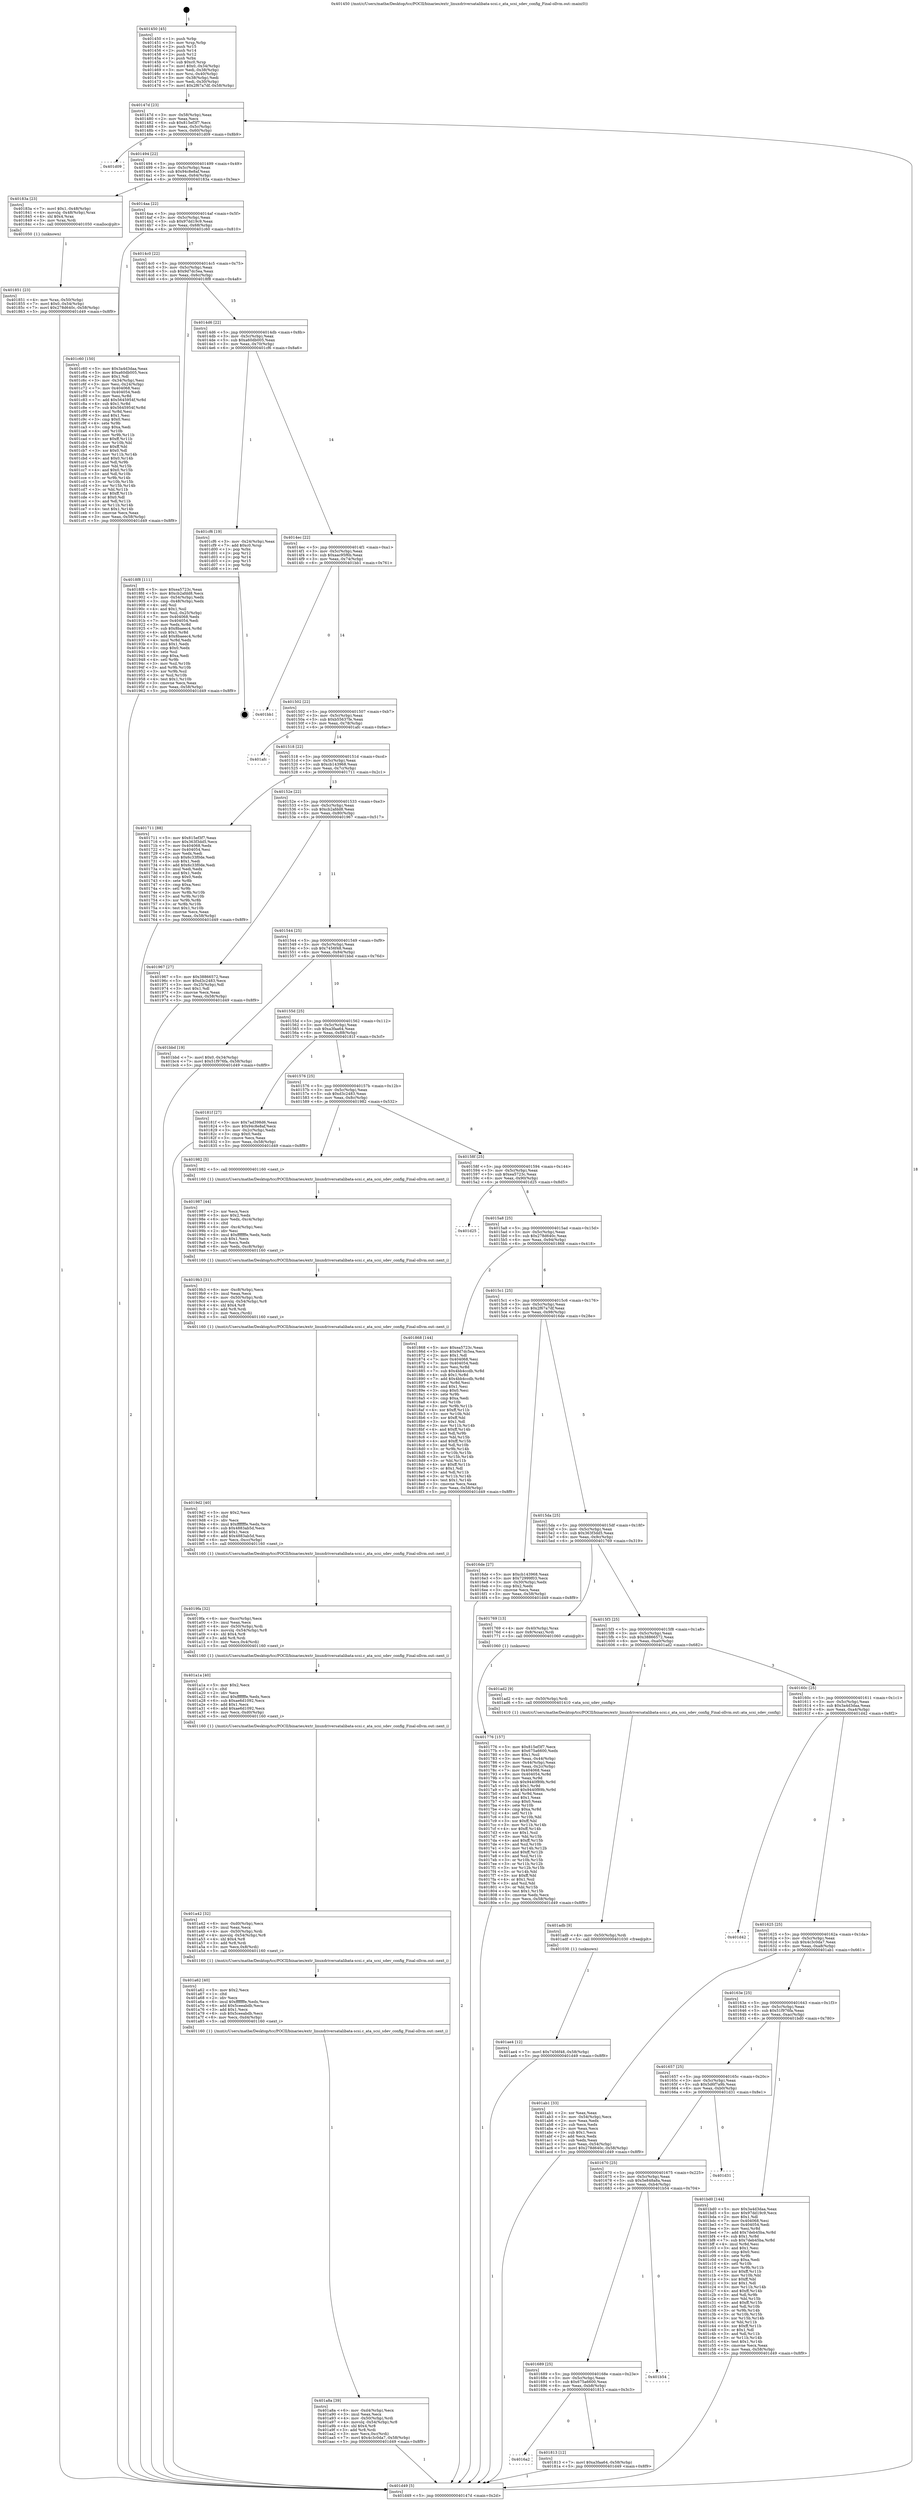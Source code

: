 digraph "0x401450" {
  label = "0x401450 (/mnt/c/Users/mathe/Desktop/tcc/POCII/binaries/extr_linuxdriversatalibata-scsi.c_ata_scsi_sdev_config_Final-ollvm.out::main(0))"
  labelloc = "t"
  node[shape=record]

  Entry [label="",width=0.3,height=0.3,shape=circle,fillcolor=black,style=filled]
  "0x40147d" [label="{
     0x40147d [23]\l
     | [instrs]\l
     &nbsp;&nbsp;0x40147d \<+3\>: mov -0x58(%rbp),%eax\l
     &nbsp;&nbsp;0x401480 \<+2\>: mov %eax,%ecx\l
     &nbsp;&nbsp;0x401482 \<+6\>: sub $0x815ef3f7,%ecx\l
     &nbsp;&nbsp;0x401488 \<+3\>: mov %eax,-0x5c(%rbp)\l
     &nbsp;&nbsp;0x40148b \<+3\>: mov %ecx,-0x60(%rbp)\l
     &nbsp;&nbsp;0x40148e \<+6\>: je 0000000000401d09 \<main+0x8b9\>\l
  }"]
  "0x401d09" [label="{
     0x401d09\l
  }", style=dashed]
  "0x401494" [label="{
     0x401494 [22]\l
     | [instrs]\l
     &nbsp;&nbsp;0x401494 \<+5\>: jmp 0000000000401499 \<main+0x49\>\l
     &nbsp;&nbsp;0x401499 \<+3\>: mov -0x5c(%rbp),%eax\l
     &nbsp;&nbsp;0x40149c \<+5\>: sub $0x94c8e8af,%eax\l
     &nbsp;&nbsp;0x4014a1 \<+3\>: mov %eax,-0x64(%rbp)\l
     &nbsp;&nbsp;0x4014a4 \<+6\>: je 000000000040183a \<main+0x3ea\>\l
  }"]
  Exit [label="",width=0.3,height=0.3,shape=circle,fillcolor=black,style=filled,peripheries=2]
  "0x40183a" [label="{
     0x40183a [23]\l
     | [instrs]\l
     &nbsp;&nbsp;0x40183a \<+7\>: movl $0x1,-0x48(%rbp)\l
     &nbsp;&nbsp;0x401841 \<+4\>: movslq -0x48(%rbp),%rax\l
     &nbsp;&nbsp;0x401845 \<+4\>: shl $0x4,%rax\l
     &nbsp;&nbsp;0x401849 \<+3\>: mov %rax,%rdi\l
     &nbsp;&nbsp;0x40184c \<+5\>: call 0000000000401050 \<malloc@plt\>\l
     | [calls]\l
     &nbsp;&nbsp;0x401050 \{1\} (unknown)\l
  }"]
  "0x4014aa" [label="{
     0x4014aa [22]\l
     | [instrs]\l
     &nbsp;&nbsp;0x4014aa \<+5\>: jmp 00000000004014af \<main+0x5f\>\l
     &nbsp;&nbsp;0x4014af \<+3\>: mov -0x5c(%rbp),%eax\l
     &nbsp;&nbsp;0x4014b2 \<+5\>: sub $0x97dd19c9,%eax\l
     &nbsp;&nbsp;0x4014b7 \<+3\>: mov %eax,-0x68(%rbp)\l
     &nbsp;&nbsp;0x4014ba \<+6\>: je 0000000000401c60 \<main+0x810\>\l
  }"]
  "0x401ae4" [label="{
     0x401ae4 [12]\l
     | [instrs]\l
     &nbsp;&nbsp;0x401ae4 \<+7\>: movl $0x7456f48,-0x58(%rbp)\l
     &nbsp;&nbsp;0x401aeb \<+5\>: jmp 0000000000401d49 \<main+0x8f9\>\l
  }"]
  "0x401c60" [label="{
     0x401c60 [150]\l
     | [instrs]\l
     &nbsp;&nbsp;0x401c60 \<+5\>: mov $0x3a4d3daa,%eax\l
     &nbsp;&nbsp;0x401c65 \<+5\>: mov $0xa60db005,%ecx\l
     &nbsp;&nbsp;0x401c6a \<+2\>: mov $0x1,%dl\l
     &nbsp;&nbsp;0x401c6c \<+3\>: mov -0x34(%rbp),%esi\l
     &nbsp;&nbsp;0x401c6f \<+3\>: mov %esi,-0x24(%rbp)\l
     &nbsp;&nbsp;0x401c72 \<+7\>: mov 0x404068,%esi\l
     &nbsp;&nbsp;0x401c79 \<+7\>: mov 0x404054,%edi\l
     &nbsp;&nbsp;0x401c80 \<+3\>: mov %esi,%r8d\l
     &nbsp;&nbsp;0x401c83 \<+7\>: add $0x5645954f,%r8d\l
     &nbsp;&nbsp;0x401c8a \<+4\>: sub $0x1,%r8d\l
     &nbsp;&nbsp;0x401c8e \<+7\>: sub $0x5645954f,%r8d\l
     &nbsp;&nbsp;0x401c95 \<+4\>: imul %r8d,%esi\l
     &nbsp;&nbsp;0x401c99 \<+3\>: and $0x1,%esi\l
     &nbsp;&nbsp;0x401c9c \<+3\>: cmp $0x0,%esi\l
     &nbsp;&nbsp;0x401c9f \<+4\>: sete %r9b\l
     &nbsp;&nbsp;0x401ca3 \<+3\>: cmp $0xa,%edi\l
     &nbsp;&nbsp;0x401ca6 \<+4\>: setl %r10b\l
     &nbsp;&nbsp;0x401caa \<+3\>: mov %r9b,%r11b\l
     &nbsp;&nbsp;0x401cad \<+4\>: xor $0xff,%r11b\l
     &nbsp;&nbsp;0x401cb1 \<+3\>: mov %r10b,%bl\l
     &nbsp;&nbsp;0x401cb4 \<+3\>: xor $0xff,%bl\l
     &nbsp;&nbsp;0x401cb7 \<+3\>: xor $0x0,%dl\l
     &nbsp;&nbsp;0x401cba \<+3\>: mov %r11b,%r14b\l
     &nbsp;&nbsp;0x401cbd \<+4\>: and $0x0,%r14b\l
     &nbsp;&nbsp;0x401cc1 \<+3\>: and %dl,%r9b\l
     &nbsp;&nbsp;0x401cc4 \<+3\>: mov %bl,%r15b\l
     &nbsp;&nbsp;0x401cc7 \<+4\>: and $0x0,%r15b\l
     &nbsp;&nbsp;0x401ccb \<+3\>: and %dl,%r10b\l
     &nbsp;&nbsp;0x401cce \<+3\>: or %r9b,%r14b\l
     &nbsp;&nbsp;0x401cd1 \<+3\>: or %r10b,%r15b\l
     &nbsp;&nbsp;0x401cd4 \<+3\>: xor %r15b,%r14b\l
     &nbsp;&nbsp;0x401cd7 \<+3\>: or %bl,%r11b\l
     &nbsp;&nbsp;0x401cda \<+4\>: xor $0xff,%r11b\l
     &nbsp;&nbsp;0x401cde \<+3\>: or $0x0,%dl\l
     &nbsp;&nbsp;0x401ce1 \<+3\>: and %dl,%r11b\l
     &nbsp;&nbsp;0x401ce4 \<+3\>: or %r11b,%r14b\l
     &nbsp;&nbsp;0x401ce7 \<+4\>: test $0x1,%r14b\l
     &nbsp;&nbsp;0x401ceb \<+3\>: cmovne %ecx,%eax\l
     &nbsp;&nbsp;0x401cee \<+3\>: mov %eax,-0x58(%rbp)\l
     &nbsp;&nbsp;0x401cf1 \<+5\>: jmp 0000000000401d49 \<main+0x8f9\>\l
  }"]
  "0x4014c0" [label="{
     0x4014c0 [22]\l
     | [instrs]\l
     &nbsp;&nbsp;0x4014c0 \<+5\>: jmp 00000000004014c5 \<main+0x75\>\l
     &nbsp;&nbsp;0x4014c5 \<+3\>: mov -0x5c(%rbp),%eax\l
     &nbsp;&nbsp;0x4014c8 \<+5\>: sub $0x9d7dc5ea,%eax\l
     &nbsp;&nbsp;0x4014cd \<+3\>: mov %eax,-0x6c(%rbp)\l
     &nbsp;&nbsp;0x4014d0 \<+6\>: je 00000000004018f8 \<main+0x4a8\>\l
  }"]
  "0x401adb" [label="{
     0x401adb [9]\l
     | [instrs]\l
     &nbsp;&nbsp;0x401adb \<+4\>: mov -0x50(%rbp),%rdi\l
     &nbsp;&nbsp;0x401adf \<+5\>: call 0000000000401030 \<free@plt\>\l
     | [calls]\l
     &nbsp;&nbsp;0x401030 \{1\} (unknown)\l
  }"]
  "0x4018f8" [label="{
     0x4018f8 [111]\l
     | [instrs]\l
     &nbsp;&nbsp;0x4018f8 \<+5\>: mov $0xea5723c,%eax\l
     &nbsp;&nbsp;0x4018fd \<+5\>: mov $0xcb2afdd8,%ecx\l
     &nbsp;&nbsp;0x401902 \<+3\>: mov -0x54(%rbp),%edx\l
     &nbsp;&nbsp;0x401905 \<+3\>: cmp -0x48(%rbp),%edx\l
     &nbsp;&nbsp;0x401908 \<+4\>: setl %sil\l
     &nbsp;&nbsp;0x40190c \<+4\>: and $0x1,%sil\l
     &nbsp;&nbsp;0x401910 \<+4\>: mov %sil,-0x25(%rbp)\l
     &nbsp;&nbsp;0x401914 \<+7\>: mov 0x404068,%edx\l
     &nbsp;&nbsp;0x40191b \<+7\>: mov 0x404054,%edi\l
     &nbsp;&nbsp;0x401922 \<+3\>: mov %edx,%r8d\l
     &nbsp;&nbsp;0x401925 \<+7\>: sub $0x8baeec4,%r8d\l
     &nbsp;&nbsp;0x40192c \<+4\>: sub $0x1,%r8d\l
     &nbsp;&nbsp;0x401930 \<+7\>: add $0x8baeec4,%r8d\l
     &nbsp;&nbsp;0x401937 \<+4\>: imul %r8d,%edx\l
     &nbsp;&nbsp;0x40193b \<+3\>: and $0x1,%edx\l
     &nbsp;&nbsp;0x40193e \<+3\>: cmp $0x0,%edx\l
     &nbsp;&nbsp;0x401941 \<+4\>: sete %sil\l
     &nbsp;&nbsp;0x401945 \<+3\>: cmp $0xa,%edi\l
     &nbsp;&nbsp;0x401948 \<+4\>: setl %r9b\l
     &nbsp;&nbsp;0x40194c \<+3\>: mov %sil,%r10b\l
     &nbsp;&nbsp;0x40194f \<+3\>: and %r9b,%r10b\l
     &nbsp;&nbsp;0x401952 \<+3\>: xor %r9b,%sil\l
     &nbsp;&nbsp;0x401955 \<+3\>: or %sil,%r10b\l
     &nbsp;&nbsp;0x401958 \<+4\>: test $0x1,%r10b\l
     &nbsp;&nbsp;0x40195c \<+3\>: cmovne %ecx,%eax\l
     &nbsp;&nbsp;0x40195f \<+3\>: mov %eax,-0x58(%rbp)\l
     &nbsp;&nbsp;0x401962 \<+5\>: jmp 0000000000401d49 \<main+0x8f9\>\l
  }"]
  "0x4014d6" [label="{
     0x4014d6 [22]\l
     | [instrs]\l
     &nbsp;&nbsp;0x4014d6 \<+5\>: jmp 00000000004014db \<main+0x8b\>\l
     &nbsp;&nbsp;0x4014db \<+3\>: mov -0x5c(%rbp),%eax\l
     &nbsp;&nbsp;0x4014de \<+5\>: sub $0xa60db005,%eax\l
     &nbsp;&nbsp;0x4014e3 \<+3\>: mov %eax,-0x70(%rbp)\l
     &nbsp;&nbsp;0x4014e6 \<+6\>: je 0000000000401cf6 \<main+0x8a6\>\l
  }"]
  "0x401a8a" [label="{
     0x401a8a [39]\l
     | [instrs]\l
     &nbsp;&nbsp;0x401a8a \<+6\>: mov -0xd4(%rbp),%ecx\l
     &nbsp;&nbsp;0x401a90 \<+3\>: imul %eax,%ecx\l
     &nbsp;&nbsp;0x401a93 \<+4\>: mov -0x50(%rbp),%rdi\l
     &nbsp;&nbsp;0x401a97 \<+4\>: movslq -0x54(%rbp),%r8\l
     &nbsp;&nbsp;0x401a9b \<+4\>: shl $0x4,%r8\l
     &nbsp;&nbsp;0x401a9f \<+3\>: add %r8,%rdi\l
     &nbsp;&nbsp;0x401aa2 \<+3\>: mov %ecx,0xc(%rdi)\l
     &nbsp;&nbsp;0x401aa5 \<+7\>: movl $0x4c3c0da7,-0x58(%rbp)\l
     &nbsp;&nbsp;0x401aac \<+5\>: jmp 0000000000401d49 \<main+0x8f9\>\l
  }"]
  "0x401cf6" [label="{
     0x401cf6 [19]\l
     | [instrs]\l
     &nbsp;&nbsp;0x401cf6 \<+3\>: mov -0x24(%rbp),%eax\l
     &nbsp;&nbsp;0x401cf9 \<+7\>: add $0xc0,%rsp\l
     &nbsp;&nbsp;0x401d00 \<+1\>: pop %rbx\l
     &nbsp;&nbsp;0x401d01 \<+2\>: pop %r12\l
     &nbsp;&nbsp;0x401d03 \<+2\>: pop %r14\l
     &nbsp;&nbsp;0x401d05 \<+2\>: pop %r15\l
     &nbsp;&nbsp;0x401d07 \<+1\>: pop %rbp\l
     &nbsp;&nbsp;0x401d08 \<+1\>: ret\l
  }"]
  "0x4014ec" [label="{
     0x4014ec [22]\l
     | [instrs]\l
     &nbsp;&nbsp;0x4014ec \<+5\>: jmp 00000000004014f1 \<main+0xa1\>\l
     &nbsp;&nbsp;0x4014f1 \<+3\>: mov -0x5c(%rbp),%eax\l
     &nbsp;&nbsp;0x4014f4 \<+5\>: sub $0xaac95f6b,%eax\l
     &nbsp;&nbsp;0x4014f9 \<+3\>: mov %eax,-0x74(%rbp)\l
     &nbsp;&nbsp;0x4014fc \<+6\>: je 0000000000401bb1 \<main+0x761\>\l
  }"]
  "0x401a62" [label="{
     0x401a62 [40]\l
     | [instrs]\l
     &nbsp;&nbsp;0x401a62 \<+5\>: mov $0x2,%ecx\l
     &nbsp;&nbsp;0x401a67 \<+1\>: cltd\l
     &nbsp;&nbsp;0x401a68 \<+2\>: idiv %ecx\l
     &nbsp;&nbsp;0x401a6a \<+6\>: imul $0xfffffffe,%edx,%ecx\l
     &nbsp;&nbsp;0x401a70 \<+6\>: add $0x5ceeabdb,%ecx\l
     &nbsp;&nbsp;0x401a76 \<+3\>: add $0x1,%ecx\l
     &nbsp;&nbsp;0x401a79 \<+6\>: sub $0x5ceeabdb,%ecx\l
     &nbsp;&nbsp;0x401a7f \<+6\>: mov %ecx,-0xd4(%rbp)\l
     &nbsp;&nbsp;0x401a85 \<+5\>: call 0000000000401160 \<next_i\>\l
     | [calls]\l
     &nbsp;&nbsp;0x401160 \{1\} (/mnt/c/Users/mathe/Desktop/tcc/POCII/binaries/extr_linuxdriversatalibata-scsi.c_ata_scsi_sdev_config_Final-ollvm.out::next_i)\l
  }"]
  "0x401bb1" [label="{
     0x401bb1\l
  }", style=dashed]
  "0x401502" [label="{
     0x401502 [22]\l
     | [instrs]\l
     &nbsp;&nbsp;0x401502 \<+5\>: jmp 0000000000401507 \<main+0xb7\>\l
     &nbsp;&nbsp;0x401507 \<+3\>: mov -0x5c(%rbp),%eax\l
     &nbsp;&nbsp;0x40150a \<+5\>: sub $0xb55637fe,%eax\l
     &nbsp;&nbsp;0x40150f \<+3\>: mov %eax,-0x78(%rbp)\l
     &nbsp;&nbsp;0x401512 \<+6\>: je 0000000000401afc \<main+0x6ac\>\l
  }"]
  "0x401a42" [label="{
     0x401a42 [32]\l
     | [instrs]\l
     &nbsp;&nbsp;0x401a42 \<+6\>: mov -0xd0(%rbp),%ecx\l
     &nbsp;&nbsp;0x401a48 \<+3\>: imul %eax,%ecx\l
     &nbsp;&nbsp;0x401a4b \<+4\>: mov -0x50(%rbp),%rdi\l
     &nbsp;&nbsp;0x401a4f \<+4\>: movslq -0x54(%rbp),%r8\l
     &nbsp;&nbsp;0x401a53 \<+4\>: shl $0x4,%r8\l
     &nbsp;&nbsp;0x401a57 \<+3\>: add %r8,%rdi\l
     &nbsp;&nbsp;0x401a5a \<+3\>: mov %ecx,0x8(%rdi)\l
     &nbsp;&nbsp;0x401a5d \<+5\>: call 0000000000401160 \<next_i\>\l
     | [calls]\l
     &nbsp;&nbsp;0x401160 \{1\} (/mnt/c/Users/mathe/Desktop/tcc/POCII/binaries/extr_linuxdriversatalibata-scsi.c_ata_scsi_sdev_config_Final-ollvm.out::next_i)\l
  }"]
  "0x401afc" [label="{
     0x401afc\l
  }", style=dashed]
  "0x401518" [label="{
     0x401518 [22]\l
     | [instrs]\l
     &nbsp;&nbsp;0x401518 \<+5\>: jmp 000000000040151d \<main+0xcd\>\l
     &nbsp;&nbsp;0x40151d \<+3\>: mov -0x5c(%rbp),%eax\l
     &nbsp;&nbsp;0x401520 \<+5\>: sub $0xcb143968,%eax\l
     &nbsp;&nbsp;0x401525 \<+3\>: mov %eax,-0x7c(%rbp)\l
     &nbsp;&nbsp;0x401528 \<+6\>: je 0000000000401711 \<main+0x2c1\>\l
  }"]
  "0x401a1a" [label="{
     0x401a1a [40]\l
     | [instrs]\l
     &nbsp;&nbsp;0x401a1a \<+5\>: mov $0x2,%ecx\l
     &nbsp;&nbsp;0x401a1f \<+1\>: cltd\l
     &nbsp;&nbsp;0x401a20 \<+2\>: idiv %ecx\l
     &nbsp;&nbsp;0x401a22 \<+6\>: imul $0xfffffffe,%edx,%ecx\l
     &nbsp;&nbsp;0x401a28 \<+6\>: sub $0xae6d1092,%ecx\l
     &nbsp;&nbsp;0x401a2e \<+3\>: add $0x1,%ecx\l
     &nbsp;&nbsp;0x401a31 \<+6\>: add $0xae6d1092,%ecx\l
     &nbsp;&nbsp;0x401a37 \<+6\>: mov %ecx,-0xd0(%rbp)\l
     &nbsp;&nbsp;0x401a3d \<+5\>: call 0000000000401160 \<next_i\>\l
     | [calls]\l
     &nbsp;&nbsp;0x401160 \{1\} (/mnt/c/Users/mathe/Desktop/tcc/POCII/binaries/extr_linuxdriversatalibata-scsi.c_ata_scsi_sdev_config_Final-ollvm.out::next_i)\l
  }"]
  "0x401711" [label="{
     0x401711 [88]\l
     | [instrs]\l
     &nbsp;&nbsp;0x401711 \<+5\>: mov $0x815ef3f7,%eax\l
     &nbsp;&nbsp;0x401716 \<+5\>: mov $0x363f3dd5,%ecx\l
     &nbsp;&nbsp;0x40171b \<+7\>: mov 0x404068,%edx\l
     &nbsp;&nbsp;0x401722 \<+7\>: mov 0x404054,%esi\l
     &nbsp;&nbsp;0x401729 \<+2\>: mov %edx,%edi\l
     &nbsp;&nbsp;0x40172b \<+6\>: sub $0x6c33f0de,%edi\l
     &nbsp;&nbsp;0x401731 \<+3\>: sub $0x1,%edi\l
     &nbsp;&nbsp;0x401734 \<+6\>: add $0x6c33f0de,%edi\l
     &nbsp;&nbsp;0x40173a \<+3\>: imul %edi,%edx\l
     &nbsp;&nbsp;0x40173d \<+3\>: and $0x1,%edx\l
     &nbsp;&nbsp;0x401740 \<+3\>: cmp $0x0,%edx\l
     &nbsp;&nbsp;0x401743 \<+4\>: sete %r8b\l
     &nbsp;&nbsp;0x401747 \<+3\>: cmp $0xa,%esi\l
     &nbsp;&nbsp;0x40174a \<+4\>: setl %r9b\l
     &nbsp;&nbsp;0x40174e \<+3\>: mov %r8b,%r10b\l
     &nbsp;&nbsp;0x401751 \<+3\>: and %r9b,%r10b\l
     &nbsp;&nbsp;0x401754 \<+3\>: xor %r9b,%r8b\l
     &nbsp;&nbsp;0x401757 \<+3\>: or %r8b,%r10b\l
     &nbsp;&nbsp;0x40175a \<+4\>: test $0x1,%r10b\l
     &nbsp;&nbsp;0x40175e \<+3\>: cmovne %ecx,%eax\l
     &nbsp;&nbsp;0x401761 \<+3\>: mov %eax,-0x58(%rbp)\l
     &nbsp;&nbsp;0x401764 \<+5\>: jmp 0000000000401d49 \<main+0x8f9\>\l
  }"]
  "0x40152e" [label="{
     0x40152e [22]\l
     | [instrs]\l
     &nbsp;&nbsp;0x40152e \<+5\>: jmp 0000000000401533 \<main+0xe3\>\l
     &nbsp;&nbsp;0x401533 \<+3\>: mov -0x5c(%rbp),%eax\l
     &nbsp;&nbsp;0x401536 \<+5\>: sub $0xcb2afdd8,%eax\l
     &nbsp;&nbsp;0x40153b \<+3\>: mov %eax,-0x80(%rbp)\l
     &nbsp;&nbsp;0x40153e \<+6\>: je 0000000000401967 \<main+0x517\>\l
  }"]
  "0x4019fa" [label="{
     0x4019fa [32]\l
     | [instrs]\l
     &nbsp;&nbsp;0x4019fa \<+6\>: mov -0xcc(%rbp),%ecx\l
     &nbsp;&nbsp;0x401a00 \<+3\>: imul %eax,%ecx\l
     &nbsp;&nbsp;0x401a03 \<+4\>: mov -0x50(%rbp),%rdi\l
     &nbsp;&nbsp;0x401a07 \<+4\>: movslq -0x54(%rbp),%r8\l
     &nbsp;&nbsp;0x401a0b \<+4\>: shl $0x4,%r8\l
     &nbsp;&nbsp;0x401a0f \<+3\>: add %r8,%rdi\l
     &nbsp;&nbsp;0x401a12 \<+3\>: mov %ecx,0x4(%rdi)\l
     &nbsp;&nbsp;0x401a15 \<+5\>: call 0000000000401160 \<next_i\>\l
     | [calls]\l
     &nbsp;&nbsp;0x401160 \{1\} (/mnt/c/Users/mathe/Desktop/tcc/POCII/binaries/extr_linuxdriversatalibata-scsi.c_ata_scsi_sdev_config_Final-ollvm.out::next_i)\l
  }"]
  "0x401967" [label="{
     0x401967 [27]\l
     | [instrs]\l
     &nbsp;&nbsp;0x401967 \<+5\>: mov $0x38866572,%eax\l
     &nbsp;&nbsp;0x40196c \<+5\>: mov $0xd3c2483,%ecx\l
     &nbsp;&nbsp;0x401971 \<+3\>: mov -0x25(%rbp),%dl\l
     &nbsp;&nbsp;0x401974 \<+3\>: test $0x1,%dl\l
     &nbsp;&nbsp;0x401977 \<+3\>: cmovne %ecx,%eax\l
     &nbsp;&nbsp;0x40197a \<+3\>: mov %eax,-0x58(%rbp)\l
     &nbsp;&nbsp;0x40197d \<+5\>: jmp 0000000000401d49 \<main+0x8f9\>\l
  }"]
  "0x401544" [label="{
     0x401544 [25]\l
     | [instrs]\l
     &nbsp;&nbsp;0x401544 \<+5\>: jmp 0000000000401549 \<main+0xf9\>\l
     &nbsp;&nbsp;0x401549 \<+3\>: mov -0x5c(%rbp),%eax\l
     &nbsp;&nbsp;0x40154c \<+5\>: sub $0x7456f48,%eax\l
     &nbsp;&nbsp;0x401551 \<+6\>: mov %eax,-0x84(%rbp)\l
     &nbsp;&nbsp;0x401557 \<+6\>: je 0000000000401bbd \<main+0x76d\>\l
  }"]
  "0x4019d2" [label="{
     0x4019d2 [40]\l
     | [instrs]\l
     &nbsp;&nbsp;0x4019d2 \<+5\>: mov $0x2,%ecx\l
     &nbsp;&nbsp;0x4019d7 \<+1\>: cltd\l
     &nbsp;&nbsp;0x4019d8 \<+2\>: idiv %ecx\l
     &nbsp;&nbsp;0x4019da \<+6\>: imul $0xfffffffe,%edx,%ecx\l
     &nbsp;&nbsp;0x4019e0 \<+6\>: sub $0x4883ab5d,%ecx\l
     &nbsp;&nbsp;0x4019e6 \<+3\>: add $0x1,%ecx\l
     &nbsp;&nbsp;0x4019e9 \<+6\>: add $0x4883ab5d,%ecx\l
     &nbsp;&nbsp;0x4019ef \<+6\>: mov %ecx,-0xcc(%rbp)\l
     &nbsp;&nbsp;0x4019f5 \<+5\>: call 0000000000401160 \<next_i\>\l
     | [calls]\l
     &nbsp;&nbsp;0x401160 \{1\} (/mnt/c/Users/mathe/Desktop/tcc/POCII/binaries/extr_linuxdriversatalibata-scsi.c_ata_scsi_sdev_config_Final-ollvm.out::next_i)\l
  }"]
  "0x401bbd" [label="{
     0x401bbd [19]\l
     | [instrs]\l
     &nbsp;&nbsp;0x401bbd \<+7\>: movl $0x0,-0x34(%rbp)\l
     &nbsp;&nbsp;0x401bc4 \<+7\>: movl $0x51f976fa,-0x58(%rbp)\l
     &nbsp;&nbsp;0x401bcb \<+5\>: jmp 0000000000401d49 \<main+0x8f9\>\l
  }"]
  "0x40155d" [label="{
     0x40155d [25]\l
     | [instrs]\l
     &nbsp;&nbsp;0x40155d \<+5\>: jmp 0000000000401562 \<main+0x112\>\l
     &nbsp;&nbsp;0x401562 \<+3\>: mov -0x5c(%rbp),%eax\l
     &nbsp;&nbsp;0x401565 \<+5\>: sub $0xa3faa64,%eax\l
     &nbsp;&nbsp;0x40156a \<+6\>: mov %eax,-0x88(%rbp)\l
     &nbsp;&nbsp;0x401570 \<+6\>: je 000000000040181f \<main+0x3cf\>\l
  }"]
  "0x4019b3" [label="{
     0x4019b3 [31]\l
     | [instrs]\l
     &nbsp;&nbsp;0x4019b3 \<+6\>: mov -0xc8(%rbp),%ecx\l
     &nbsp;&nbsp;0x4019b9 \<+3\>: imul %eax,%ecx\l
     &nbsp;&nbsp;0x4019bc \<+4\>: mov -0x50(%rbp),%rdi\l
     &nbsp;&nbsp;0x4019c0 \<+4\>: movslq -0x54(%rbp),%r8\l
     &nbsp;&nbsp;0x4019c4 \<+4\>: shl $0x4,%r8\l
     &nbsp;&nbsp;0x4019c8 \<+3\>: add %r8,%rdi\l
     &nbsp;&nbsp;0x4019cb \<+2\>: mov %ecx,(%rdi)\l
     &nbsp;&nbsp;0x4019cd \<+5\>: call 0000000000401160 \<next_i\>\l
     | [calls]\l
     &nbsp;&nbsp;0x401160 \{1\} (/mnt/c/Users/mathe/Desktop/tcc/POCII/binaries/extr_linuxdriversatalibata-scsi.c_ata_scsi_sdev_config_Final-ollvm.out::next_i)\l
  }"]
  "0x40181f" [label="{
     0x40181f [27]\l
     | [instrs]\l
     &nbsp;&nbsp;0x40181f \<+5\>: mov $0x7ad398d6,%eax\l
     &nbsp;&nbsp;0x401824 \<+5\>: mov $0x94c8e8af,%ecx\l
     &nbsp;&nbsp;0x401829 \<+3\>: mov -0x2c(%rbp),%edx\l
     &nbsp;&nbsp;0x40182c \<+3\>: cmp $0x0,%edx\l
     &nbsp;&nbsp;0x40182f \<+3\>: cmove %ecx,%eax\l
     &nbsp;&nbsp;0x401832 \<+3\>: mov %eax,-0x58(%rbp)\l
     &nbsp;&nbsp;0x401835 \<+5\>: jmp 0000000000401d49 \<main+0x8f9\>\l
  }"]
  "0x401576" [label="{
     0x401576 [25]\l
     | [instrs]\l
     &nbsp;&nbsp;0x401576 \<+5\>: jmp 000000000040157b \<main+0x12b\>\l
     &nbsp;&nbsp;0x40157b \<+3\>: mov -0x5c(%rbp),%eax\l
     &nbsp;&nbsp;0x40157e \<+5\>: sub $0xd3c2483,%eax\l
     &nbsp;&nbsp;0x401583 \<+6\>: mov %eax,-0x8c(%rbp)\l
     &nbsp;&nbsp;0x401589 \<+6\>: je 0000000000401982 \<main+0x532\>\l
  }"]
  "0x401987" [label="{
     0x401987 [44]\l
     | [instrs]\l
     &nbsp;&nbsp;0x401987 \<+2\>: xor %ecx,%ecx\l
     &nbsp;&nbsp;0x401989 \<+5\>: mov $0x2,%edx\l
     &nbsp;&nbsp;0x40198e \<+6\>: mov %edx,-0xc4(%rbp)\l
     &nbsp;&nbsp;0x401994 \<+1\>: cltd\l
     &nbsp;&nbsp;0x401995 \<+6\>: mov -0xc4(%rbp),%esi\l
     &nbsp;&nbsp;0x40199b \<+2\>: idiv %esi\l
     &nbsp;&nbsp;0x40199d \<+6\>: imul $0xfffffffe,%edx,%edx\l
     &nbsp;&nbsp;0x4019a3 \<+3\>: sub $0x1,%ecx\l
     &nbsp;&nbsp;0x4019a6 \<+2\>: sub %ecx,%edx\l
     &nbsp;&nbsp;0x4019a8 \<+6\>: mov %edx,-0xc8(%rbp)\l
     &nbsp;&nbsp;0x4019ae \<+5\>: call 0000000000401160 \<next_i\>\l
     | [calls]\l
     &nbsp;&nbsp;0x401160 \{1\} (/mnt/c/Users/mathe/Desktop/tcc/POCII/binaries/extr_linuxdriversatalibata-scsi.c_ata_scsi_sdev_config_Final-ollvm.out::next_i)\l
  }"]
  "0x401982" [label="{
     0x401982 [5]\l
     | [instrs]\l
     &nbsp;&nbsp;0x401982 \<+5\>: call 0000000000401160 \<next_i\>\l
     | [calls]\l
     &nbsp;&nbsp;0x401160 \{1\} (/mnt/c/Users/mathe/Desktop/tcc/POCII/binaries/extr_linuxdriversatalibata-scsi.c_ata_scsi_sdev_config_Final-ollvm.out::next_i)\l
  }"]
  "0x40158f" [label="{
     0x40158f [25]\l
     | [instrs]\l
     &nbsp;&nbsp;0x40158f \<+5\>: jmp 0000000000401594 \<main+0x144\>\l
     &nbsp;&nbsp;0x401594 \<+3\>: mov -0x5c(%rbp),%eax\l
     &nbsp;&nbsp;0x401597 \<+5\>: sub $0xea5723c,%eax\l
     &nbsp;&nbsp;0x40159c \<+6\>: mov %eax,-0x90(%rbp)\l
     &nbsp;&nbsp;0x4015a2 \<+6\>: je 0000000000401d25 \<main+0x8d5\>\l
  }"]
  "0x401851" [label="{
     0x401851 [23]\l
     | [instrs]\l
     &nbsp;&nbsp;0x401851 \<+4\>: mov %rax,-0x50(%rbp)\l
     &nbsp;&nbsp;0x401855 \<+7\>: movl $0x0,-0x54(%rbp)\l
     &nbsp;&nbsp;0x40185c \<+7\>: movl $0x278d640c,-0x58(%rbp)\l
     &nbsp;&nbsp;0x401863 \<+5\>: jmp 0000000000401d49 \<main+0x8f9\>\l
  }"]
  "0x401d25" [label="{
     0x401d25\l
  }", style=dashed]
  "0x4015a8" [label="{
     0x4015a8 [25]\l
     | [instrs]\l
     &nbsp;&nbsp;0x4015a8 \<+5\>: jmp 00000000004015ad \<main+0x15d\>\l
     &nbsp;&nbsp;0x4015ad \<+3\>: mov -0x5c(%rbp),%eax\l
     &nbsp;&nbsp;0x4015b0 \<+5\>: sub $0x278d640c,%eax\l
     &nbsp;&nbsp;0x4015b5 \<+6\>: mov %eax,-0x94(%rbp)\l
     &nbsp;&nbsp;0x4015bb \<+6\>: je 0000000000401868 \<main+0x418\>\l
  }"]
  "0x4016a2" [label="{
     0x4016a2\l
  }", style=dashed]
  "0x401868" [label="{
     0x401868 [144]\l
     | [instrs]\l
     &nbsp;&nbsp;0x401868 \<+5\>: mov $0xea5723c,%eax\l
     &nbsp;&nbsp;0x40186d \<+5\>: mov $0x9d7dc5ea,%ecx\l
     &nbsp;&nbsp;0x401872 \<+2\>: mov $0x1,%dl\l
     &nbsp;&nbsp;0x401874 \<+7\>: mov 0x404068,%esi\l
     &nbsp;&nbsp;0x40187b \<+7\>: mov 0x404054,%edi\l
     &nbsp;&nbsp;0x401882 \<+3\>: mov %esi,%r8d\l
     &nbsp;&nbsp;0x401885 \<+7\>: sub $0x4bb4ccdb,%r8d\l
     &nbsp;&nbsp;0x40188c \<+4\>: sub $0x1,%r8d\l
     &nbsp;&nbsp;0x401890 \<+7\>: add $0x4bb4ccdb,%r8d\l
     &nbsp;&nbsp;0x401897 \<+4\>: imul %r8d,%esi\l
     &nbsp;&nbsp;0x40189b \<+3\>: and $0x1,%esi\l
     &nbsp;&nbsp;0x40189e \<+3\>: cmp $0x0,%esi\l
     &nbsp;&nbsp;0x4018a1 \<+4\>: sete %r9b\l
     &nbsp;&nbsp;0x4018a5 \<+3\>: cmp $0xa,%edi\l
     &nbsp;&nbsp;0x4018a8 \<+4\>: setl %r10b\l
     &nbsp;&nbsp;0x4018ac \<+3\>: mov %r9b,%r11b\l
     &nbsp;&nbsp;0x4018af \<+4\>: xor $0xff,%r11b\l
     &nbsp;&nbsp;0x4018b3 \<+3\>: mov %r10b,%bl\l
     &nbsp;&nbsp;0x4018b6 \<+3\>: xor $0xff,%bl\l
     &nbsp;&nbsp;0x4018b9 \<+3\>: xor $0x1,%dl\l
     &nbsp;&nbsp;0x4018bc \<+3\>: mov %r11b,%r14b\l
     &nbsp;&nbsp;0x4018bf \<+4\>: and $0xff,%r14b\l
     &nbsp;&nbsp;0x4018c3 \<+3\>: and %dl,%r9b\l
     &nbsp;&nbsp;0x4018c6 \<+3\>: mov %bl,%r15b\l
     &nbsp;&nbsp;0x4018c9 \<+4\>: and $0xff,%r15b\l
     &nbsp;&nbsp;0x4018cd \<+3\>: and %dl,%r10b\l
     &nbsp;&nbsp;0x4018d0 \<+3\>: or %r9b,%r14b\l
     &nbsp;&nbsp;0x4018d3 \<+3\>: or %r10b,%r15b\l
     &nbsp;&nbsp;0x4018d6 \<+3\>: xor %r15b,%r14b\l
     &nbsp;&nbsp;0x4018d9 \<+3\>: or %bl,%r11b\l
     &nbsp;&nbsp;0x4018dc \<+4\>: xor $0xff,%r11b\l
     &nbsp;&nbsp;0x4018e0 \<+3\>: or $0x1,%dl\l
     &nbsp;&nbsp;0x4018e3 \<+3\>: and %dl,%r11b\l
     &nbsp;&nbsp;0x4018e6 \<+3\>: or %r11b,%r14b\l
     &nbsp;&nbsp;0x4018e9 \<+4\>: test $0x1,%r14b\l
     &nbsp;&nbsp;0x4018ed \<+3\>: cmovne %ecx,%eax\l
     &nbsp;&nbsp;0x4018f0 \<+3\>: mov %eax,-0x58(%rbp)\l
     &nbsp;&nbsp;0x4018f3 \<+5\>: jmp 0000000000401d49 \<main+0x8f9\>\l
  }"]
  "0x4015c1" [label="{
     0x4015c1 [25]\l
     | [instrs]\l
     &nbsp;&nbsp;0x4015c1 \<+5\>: jmp 00000000004015c6 \<main+0x176\>\l
     &nbsp;&nbsp;0x4015c6 \<+3\>: mov -0x5c(%rbp),%eax\l
     &nbsp;&nbsp;0x4015c9 \<+5\>: sub $0x2f67a7df,%eax\l
     &nbsp;&nbsp;0x4015ce \<+6\>: mov %eax,-0x98(%rbp)\l
     &nbsp;&nbsp;0x4015d4 \<+6\>: je 00000000004016de \<main+0x28e\>\l
  }"]
  "0x401813" [label="{
     0x401813 [12]\l
     | [instrs]\l
     &nbsp;&nbsp;0x401813 \<+7\>: movl $0xa3faa64,-0x58(%rbp)\l
     &nbsp;&nbsp;0x40181a \<+5\>: jmp 0000000000401d49 \<main+0x8f9\>\l
  }"]
  "0x4016de" [label="{
     0x4016de [27]\l
     | [instrs]\l
     &nbsp;&nbsp;0x4016de \<+5\>: mov $0xcb143968,%eax\l
     &nbsp;&nbsp;0x4016e3 \<+5\>: mov $0x72999f03,%ecx\l
     &nbsp;&nbsp;0x4016e8 \<+3\>: mov -0x30(%rbp),%edx\l
     &nbsp;&nbsp;0x4016eb \<+3\>: cmp $0x2,%edx\l
     &nbsp;&nbsp;0x4016ee \<+3\>: cmovne %ecx,%eax\l
     &nbsp;&nbsp;0x4016f1 \<+3\>: mov %eax,-0x58(%rbp)\l
     &nbsp;&nbsp;0x4016f4 \<+5\>: jmp 0000000000401d49 \<main+0x8f9\>\l
  }"]
  "0x4015da" [label="{
     0x4015da [25]\l
     | [instrs]\l
     &nbsp;&nbsp;0x4015da \<+5\>: jmp 00000000004015df \<main+0x18f\>\l
     &nbsp;&nbsp;0x4015df \<+3\>: mov -0x5c(%rbp),%eax\l
     &nbsp;&nbsp;0x4015e2 \<+5\>: sub $0x363f3dd5,%eax\l
     &nbsp;&nbsp;0x4015e7 \<+6\>: mov %eax,-0x9c(%rbp)\l
     &nbsp;&nbsp;0x4015ed \<+6\>: je 0000000000401769 \<main+0x319\>\l
  }"]
  "0x401d49" [label="{
     0x401d49 [5]\l
     | [instrs]\l
     &nbsp;&nbsp;0x401d49 \<+5\>: jmp 000000000040147d \<main+0x2d\>\l
  }"]
  "0x401450" [label="{
     0x401450 [45]\l
     | [instrs]\l
     &nbsp;&nbsp;0x401450 \<+1\>: push %rbp\l
     &nbsp;&nbsp;0x401451 \<+3\>: mov %rsp,%rbp\l
     &nbsp;&nbsp;0x401454 \<+2\>: push %r15\l
     &nbsp;&nbsp;0x401456 \<+2\>: push %r14\l
     &nbsp;&nbsp;0x401458 \<+2\>: push %r12\l
     &nbsp;&nbsp;0x40145a \<+1\>: push %rbx\l
     &nbsp;&nbsp;0x40145b \<+7\>: sub $0xc0,%rsp\l
     &nbsp;&nbsp;0x401462 \<+7\>: movl $0x0,-0x34(%rbp)\l
     &nbsp;&nbsp;0x401469 \<+3\>: mov %edi,-0x38(%rbp)\l
     &nbsp;&nbsp;0x40146c \<+4\>: mov %rsi,-0x40(%rbp)\l
     &nbsp;&nbsp;0x401470 \<+3\>: mov -0x38(%rbp),%edi\l
     &nbsp;&nbsp;0x401473 \<+3\>: mov %edi,-0x30(%rbp)\l
     &nbsp;&nbsp;0x401476 \<+7\>: movl $0x2f67a7df,-0x58(%rbp)\l
  }"]
  "0x401689" [label="{
     0x401689 [25]\l
     | [instrs]\l
     &nbsp;&nbsp;0x401689 \<+5\>: jmp 000000000040168e \<main+0x23e\>\l
     &nbsp;&nbsp;0x40168e \<+3\>: mov -0x5c(%rbp),%eax\l
     &nbsp;&nbsp;0x401691 \<+5\>: sub $0x675a6600,%eax\l
     &nbsp;&nbsp;0x401696 \<+6\>: mov %eax,-0xb8(%rbp)\l
     &nbsp;&nbsp;0x40169c \<+6\>: je 0000000000401813 \<main+0x3c3\>\l
  }"]
  "0x401769" [label="{
     0x401769 [13]\l
     | [instrs]\l
     &nbsp;&nbsp;0x401769 \<+4\>: mov -0x40(%rbp),%rax\l
     &nbsp;&nbsp;0x40176d \<+4\>: mov 0x8(%rax),%rdi\l
     &nbsp;&nbsp;0x401771 \<+5\>: call 0000000000401060 \<atoi@plt\>\l
     | [calls]\l
     &nbsp;&nbsp;0x401060 \{1\} (unknown)\l
  }"]
  "0x4015f3" [label="{
     0x4015f3 [25]\l
     | [instrs]\l
     &nbsp;&nbsp;0x4015f3 \<+5\>: jmp 00000000004015f8 \<main+0x1a8\>\l
     &nbsp;&nbsp;0x4015f8 \<+3\>: mov -0x5c(%rbp),%eax\l
     &nbsp;&nbsp;0x4015fb \<+5\>: sub $0x38866572,%eax\l
     &nbsp;&nbsp;0x401600 \<+6\>: mov %eax,-0xa0(%rbp)\l
     &nbsp;&nbsp;0x401606 \<+6\>: je 0000000000401ad2 \<main+0x682\>\l
  }"]
  "0x401776" [label="{
     0x401776 [157]\l
     | [instrs]\l
     &nbsp;&nbsp;0x401776 \<+5\>: mov $0x815ef3f7,%ecx\l
     &nbsp;&nbsp;0x40177b \<+5\>: mov $0x675a6600,%edx\l
     &nbsp;&nbsp;0x401780 \<+3\>: mov $0x1,%sil\l
     &nbsp;&nbsp;0x401783 \<+3\>: mov %eax,-0x44(%rbp)\l
     &nbsp;&nbsp;0x401786 \<+3\>: mov -0x44(%rbp),%eax\l
     &nbsp;&nbsp;0x401789 \<+3\>: mov %eax,-0x2c(%rbp)\l
     &nbsp;&nbsp;0x40178c \<+7\>: mov 0x404068,%eax\l
     &nbsp;&nbsp;0x401793 \<+8\>: mov 0x404054,%r8d\l
     &nbsp;&nbsp;0x40179b \<+3\>: mov %eax,%r9d\l
     &nbsp;&nbsp;0x40179e \<+7\>: sub $0x9440f89b,%r9d\l
     &nbsp;&nbsp;0x4017a5 \<+4\>: sub $0x1,%r9d\l
     &nbsp;&nbsp;0x4017a9 \<+7\>: add $0x9440f89b,%r9d\l
     &nbsp;&nbsp;0x4017b0 \<+4\>: imul %r9d,%eax\l
     &nbsp;&nbsp;0x4017b4 \<+3\>: and $0x1,%eax\l
     &nbsp;&nbsp;0x4017b7 \<+3\>: cmp $0x0,%eax\l
     &nbsp;&nbsp;0x4017ba \<+4\>: sete %r10b\l
     &nbsp;&nbsp;0x4017be \<+4\>: cmp $0xa,%r8d\l
     &nbsp;&nbsp;0x4017c2 \<+4\>: setl %r11b\l
     &nbsp;&nbsp;0x4017c6 \<+3\>: mov %r10b,%bl\l
     &nbsp;&nbsp;0x4017c9 \<+3\>: xor $0xff,%bl\l
     &nbsp;&nbsp;0x4017cc \<+3\>: mov %r11b,%r14b\l
     &nbsp;&nbsp;0x4017cf \<+4\>: xor $0xff,%r14b\l
     &nbsp;&nbsp;0x4017d3 \<+4\>: xor $0x1,%sil\l
     &nbsp;&nbsp;0x4017d7 \<+3\>: mov %bl,%r15b\l
     &nbsp;&nbsp;0x4017da \<+4\>: and $0xff,%r15b\l
     &nbsp;&nbsp;0x4017de \<+3\>: and %sil,%r10b\l
     &nbsp;&nbsp;0x4017e1 \<+3\>: mov %r14b,%r12b\l
     &nbsp;&nbsp;0x4017e4 \<+4\>: and $0xff,%r12b\l
     &nbsp;&nbsp;0x4017e8 \<+3\>: and %sil,%r11b\l
     &nbsp;&nbsp;0x4017eb \<+3\>: or %r10b,%r15b\l
     &nbsp;&nbsp;0x4017ee \<+3\>: or %r11b,%r12b\l
     &nbsp;&nbsp;0x4017f1 \<+3\>: xor %r12b,%r15b\l
     &nbsp;&nbsp;0x4017f4 \<+3\>: or %r14b,%bl\l
     &nbsp;&nbsp;0x4017f7 \<+3\>: xor $0xff,%bl\l
     &nbsp;&nbsp;0x4017fa \<+4\>: or $0x1,%sil\l
     &nbsp;&nbsp;0x4017fe \<+3\>: and %sil,%bl\l
     &nbsp;&nbsp;0x401801 \<+3\>: or %bl,%r15b\l
     &nbsp;&nbsp;0x401804 \<+4\>: test $0x1,%r15b\l
     &nbsp;&nbsp;0x401808 \<+3\>: cmovne %edx,%ecx\l
     &nbsp;&nbsp;0x40180b \<+3\>: mov %ecx,-0x58(%rbp)\l
     &nbsp;&nbsp;0x40180e \<+5\>: jmp 0000000000401d49 \<main+0x8f9\>\l
  }"]
  "0x401b54" [label="{
     0x401b54\l
  }", style=dashed]
  "0x401ad2" [label="{
     0x401ad2 [9]\l
     | [instrs]\l
     &nbsp;&nbsp;0x401ad2 \<+4\>: mov -0x50(%rbp),%rdi\l
     &nbsp;&nbsp;0x401ad6 \<+5\>: call 0000000000401410 \<ata_scsi_sdev_config\>\l
     | [calls]\l
     &nbsp;&nbsp;0x401410 \{1\} (/mnt/c/Users/mathe/Desktop/tcc/POCII/binaries/extr_linuxdriversatalibata-scsi.c_ata_scsi_sdev_config_Final-ollvm.out::ata_scsi_sdev_config)\l
  }"]
  "0x40160c" [label="{
     0x40160c [25]\l
     | [instrs]\l
     &nbsp;&nbsp;0x40160c \<+5\>: jmp 0000000000401611 \<main+0x1c1\>\l
     &nbsp;&nbsp;0x401611 \<+3\>: mov -0x5c(%rbp),%eax\l
     &nbsp;&nbsp;0x401614 \<+5\>: sub $0x3a4d3daa,%eax\l
     &nbsp;&nbsp;0x401619 \<+6\>: mov %eax,-0xa4(%rbp)\l
     &nbsp;&nbsp;0x40161f \<+6\>: je 0000000000401d42 \<main+0x8f2\>\l
  }"]
  "0x401670" [label="{
     0x401670 [25]\l
     | [instrs]\l
     &nbsp;&nbsp;0x401670 \<+5\>: jmp 0000000000401675 \<main+0x225\>\l
     &nbsp;&nbsp;0x401675 \<+3\>: mov -0x5c(%rbp),%eax\l
     &nbsp;&nbsp;0x401678 \<+5\>: sub $0x5e848a8a,%eax\l
     &nbsp;&nbsp;0x40167d \<+6\>: mov %eax,-0xb4(%rbp)\l
     &nbsp;&nbsp;0x401683 \<+6\>: je 0000000000401b54 \<main+0x704\>\l
  }"]
  "0x401d42" [label="{
     0x401d42\l
  }", style=dashed]
  "0x401625" [label="{
     0x401625 [25]\l
     | [instrs]\l
     &nbsp;&nbsp;0x401625 \<+5\>: jmp 000000000040162a \<main+0x1da\>\l
     &nbsp;&nbsp;0x40162a \<+3\>: mov -0x5c(%rbp),%eax\l
     &nbsp;&nbsp;0x40162d \<+5\>: sub $0x4c3c0da7,%eax\l
     &nbsp;&nbsp;0x401632 \<+6\>: mov %eax,-0xa8(%rbp)\l
     &nbsp;&nbsp;0x401638 \<+6\>: je 0000000000401ab1 \<main+0x661\>\l
  }"]
  "0x401d31" [label="{
     0x401d31\l
  }", style=dashed]
  "0x401ab1" [label="{
     0x401ab1 [33]\l
     | [instrs]\l
     &nbsp;&nbsp;0x401ab1 \<+2\>: xor %eax,%eax\l
     &nbsp;&nbsp;0x401ab3 \<+3\>: mov -0x54(%rbp),%ecx\l
     &nbsp;&nbsp;0x401ab6 \<+2\>: mov %eax,%edx\l
     &nbsp;&nbsp;0x401ab8 \<+2\>: sub %ecx,%edx\l
     &nbsp;&nbsp;0x401aba \<+2\>: mov %eax,%ecx\l
     &nbsp;&nbsp;0x401abc \<+3\>: sub $0x1,%ecx\l
     &nbsp;&nbsp;0x401abf \<+2\>: add %ecx,%edx\l
     &nbsp;&nbsp;0x401ac1 \<+2\>: sub %edx,%eax\l
     &nbsp;&nbsp;0x401ac3 \<+3\>: mov %eax,-0x54(%rbp)\l
     &nbsp;&nbsp;0x401ac6 \<+7\>: movl $0x278d640c,-0x58(%rbp)\l
     &nbsp;&nbsp;0x401acd \<+5\>: jmp 0000000000401d49 \<main+0x8f9\>\l
  }"]
  "0x40163e" [label="{
     0x40163e [25]\l
     | [instrs]\l
     &nbsp;&nbsp;0x40163e \<+5\>: jmp 0000000000401643 \<main+0x1f3\>\l
     &nbsp;&nbsp;0x401643 \<+3\>: mov -0x5c(%rbp),%eax\l
     &nbsp;&nbsp;0x401646 \<+5\>: sub $0x51f976fa,%eax\l
     &nbsp;&nbsp;0x40164b \<+6\>: mov %eax,-0xac(%rbp)\l
     &nbsp;&nbsp;0x401651 \<+6\>: je 0000000000401bd0 \<main+0x780\>\l
  }"]
  "0x401657" [label="{
     0x401657 [25]\l
     | [instrs]\l
     &nbsp;&nbsp;0x401657 \<+5\>: jmp 000000000040165c \<main+0x20c\>\l
     &nbsp;&nbsp;0x40165c \<+3\>: mov -0x5c(%rbp),%eax\l
     &nbsp;&nbsp;0x40165f \<+5\>: sub $0x5d6f7a9b,%eax\l
     &nbsp;&nbsp;0x401664 \<+6\>: mov %eax,-0xb0(%rbp)\l
     &nbsp;&nbsp;0x40166a \<+6\>: je 0000000000401d31 \<main+0x8e1\>\l
  }"]
  "0x401bd0" [label="{
     0x401bd0 [144]\l
     | [instrs]\l
     &nbsp;&nbsp;0x401bd0 \<+5\>: mov $0x3a4d3daa,%eax\l
     &nbsp;&nbsp;0x401bd5 \<+5\>: mov $0x97dd19c9,%ecx\l
     &nbsp;&nbsp;0x401bda \<+2\>: mov $0x1,%dl\l
     &nbsp;&nbsp;0x401bdc \<+7\>: mov 0x404068,%esi\l
     &nbsp;&nbsp;0x401be3 \<+7\>: mov 0x404054,%edi\l
     &nbsp;&nbsp;0x401bea \<+3\>: mov %esi,%r8d\l
     &nbsp;&nbsp;0x401bed \<+7\>: add $0x7deb45ba,%r8d\l
     &nbsp;&nbsp;0x401bf4 \<+4\>: sub $0x1,%r8d\l
     &nbsp;&nbsp;0x401bf8 \<+7\>: sub $0x7deb45ba,%r8d\l
     &nbsp;&nbsp;0x401bff \<+4\>: imul %r8d,%esi\l
     &nbsp;&nbsp;0x401c03 \<+3\>: and $0x1,%esi\l
     &nbsp;&nbsp;0x401c06 \<+3\>: cmp $0x0,%esi\l
     &nbsp;&nbsp;0x401c09 \<+4\>: sete %r9b\l
     &nbsp;&nbsp;0x401c0d \<+3\>: cmp $0xa,%edi\l
     &nbsp;&nbsp;0x401c10 \<+4\>: setl %r10b\l
     &nbsp;&nbsp;0x401c14 \<+3\>: mov %r9b,%r11b\l
     &nbsp;&nbsp;0x401c17 \<+4\>: xor $0xff,%r11b\l
     &nbsp;&nbsp;0x401c1b \<+3\>: mov %r10b,%bl\l
     &nbsp;&nbsp;0x401c1e \<+3\>: xor $0xff,%bl\l
     &nbsp;&nbsp;0x401c21 \<+3\>: xor $0x1,%dl\l
     &nbsp;&nbsp;0x401c24 \<+3\>: mov %r11b,%r14b\l
     &nbsp;&nbsp;0x401c27 \<+4\>: and $0xff,%r14b\l
     &nbsp;&nbsp;0x401c2b \<+3\>: and %dl,%r9b\l
     &nbsp;&nbsp;0x401c2e \<+3\>: mov %bl,%r15b\l
     &nbsp;&nbsp;0x401c31 \<+4\>: and $0xff,%r15b\l
     &nbsp;&nbsp;0x401c35 \<+3\>: and %dl,%r10b\l
     &nbsp;&nbsp;0x401c38 \<+3\>: or %r9b,%r14b\l
     &nbsp;&nbsp;0x401c3b \<+3\>: or %r10b,%r15b\l
     &nbsp;&nbsp;0x401c3e \<+3\>: xor %r15b,%r14b\l
     &nbsp;&nbsp;0x401c41 \<+3\>: or %bl,%r11b\l
     &nbsp;&nbsp;0x401c44 \<+4\>: xor $0xff,%r11b\l
     &nbsp;&nbsp;0x401c48 \<+3\>: or $0x1,%dl\l
     &nbsp;&nbsp;0x401c4b \<+3\>: and %dl,%r11b\l
     &nbsp;&nbsp;0x401c4e \<+3\>: or %r11b,%r14b\l
     &nbsp;&nbsp;0x401c51 \<+4\>: test $0x1,%r14b\l
     &nbsp;&nbsp;0x401c55 \<+3\>: cmovne %ecx,%eax\l
     &nbsp;&nbsp;0x401c58 \<+3\>: mov %eax,-0x58(%rbp)\l
     &nbsp;&nbsp;0x401c5b \<+5\>: jmp 0000000000401d49 \<main+0x8f9\>\l
  }"]
  Entry -> "0x401450" [label=" 1"]
  "0x40147d" -> "0x401d09" [label=" 0"]
  "0x40147d" -> "0x401494" [label=" 19"]
  "0x401cf6" -> Exit [label=" 1"]
  "0x401494" -> "0x40183a" [label=" 1"]
  "0x401494" -> "0x4014aa" [label=" 18"]
  "0x401c60" -> "0x401d49" [label=" 1"]
  "0x4014aa" -> "0x401c60" [label=" 1"]
  "0x4014aa" -> "0x4014c0" [label=" 17"]
  "0x401bd0" -> "0x401d49" [label=" 1"]
  "0x4014c0" -> "0x4018f8" [label=" 2"]
  "0x4014c0" -> "0x4014d6" [label=" 15"]
  "0x401bbd" -> "0x401d49" [label=" 1"]
  "0x4014d6" -> "0x401cf6" [label=" 1"]
  "0x4014d6" -> "0x4014ec" [label=" 14"]
  "0x401ae4" -> "0x401d49" [label=" 1"]
  "0x4014ec" -> "0x401bb1" [label=" 0"]
  "0x4014ec" -> "0x401502" [label=" 14"]
  "0x401adb" -> "0x401ae4" [label=" 1"]
  "0x401502" -> "0x401afc" [label=" 0"]
  "0x401502" -> "0x401518" [label=" 14"]
  "0x401ad2" -> "0x401adb" [label=" 1"]
  "0x401518" -> "0x401711" [label=" 1"]
  "0x401518" -> "0x40152e" [label=" 13"]
  "0x401ab1" -> "0x401d49" [label=" 1"]
  "0x40152e" -> "0x401967" [label=" 2"]
  "0x40152e" -> "0x401544" [label=" 11"]
  "0x401a8a" -> "0x401d49" [label=" 1"]
  "0x401544" -> "0x401bbd" [label=" 1"]
  "0x401544" -> "0x40155d" [label=" 10"]
  "0x401a62" -> "0x401a8a" [label=" 1"]
  "0x40155d" -> "0x40181f" [label=" 1"]
  "0x40155d" -> "0x401576" [label=" 9"]
  "0x401a42" -> "0x401a62" [label=" 1"]
  "0x401576" -> "0x401982" [label=" 1"]
  "0x401576" -> "0x40158f" [label=" 8"]
  "0x401a1a" -> "0x401a42" [label=" 1"]
  "0x40158f" -> "0x401d25" [label=" 0"]
  "0x40158f" -> "0x4015a8" [label=" 8"]
  "0x4019fa" -> "0x401a1a" [label=" 1"]
  "0x4015a8" -> "0x401868" [label=" 2"]
  "0x4015a8" -> "0x4015c1" [label=" 6"]
  "0x4019d2" -> "0x4019fa" [label=" 1"]
  "0x4015c1" -> "0x4016de" [label=" 1"]
  "0x4015c1" -> "0x4015da" [label=" 5"]
  "0x4016de" -> "0x401d49" [label=" 1"]
  "0x401450" -> "0x40147d" [label=" 1"]
  "0x401d49" -> "0x40147d" [label=" 18"]
  "0x401711" -> "0x401d49" [label=" 1"]
  "0x4019b3" -> "0x4019d2" [label=" 1"]
  "0x4015da" -> "0x401769" [label=" 1"]
  "0x4015da" -> "0x4015f3" [label=" 4"]
  "0x401769" -> "0x401776" [label=" 1"]
  "0x401776" -> "0x401d49" [label=" 1"]
  "0x401982" -> "0x401987" [label=" 1"]
  "0x4015f3" -> "0x401ad2" [label=" 1"]
  "0x4015f3" -> "0x40160c" [label=" 3"]
  "0x401967" -> "0x401d49" [label=" 2"]
  "0x40160c" -> "0x401d42" [label=" 0"]
  "0x40160c" -> "0x401625" [label=" 3"]
  "0x401868" -> "0x401d49" [label=" 2"]
  "0x401625" -> "0x401ab1" [label=" 1"]
  "0x401625" -> "0x40163e" [label=" 2"]
  "0x401851" -> "0x401d49" [label=" 1"]
  "0x40163e" -> "0x401bd0" [label=" 1"]
  "0x40163e" -> "0x401657" [label=" 1"]
  "0x40183a" -> "0x401851" [label=" 1"]
  "0x401657" -> "0x401d31" [label=" 0"]
  "0x401657" -> "0x401670" [label=" 1"]
  "0x4018f8" -> "0x401d49" [label=" 2"]
  "0x401670" -> "0x401b54" [label=" 0"]
  "0x401670" -> "0x401689" [label=" 1"]
  "0x401987" -> "0x4019b3" [label=" 1"]
  "0x401689" -> "0x401813" [label=" 1"]
  "0x401689" -> "0x4016a2" [label=" 0"]
  "0x401813" -> "0x401d49" [label=" 1"]
  "0x40181f" -> "0x401d49" [label=" 1"]
}
